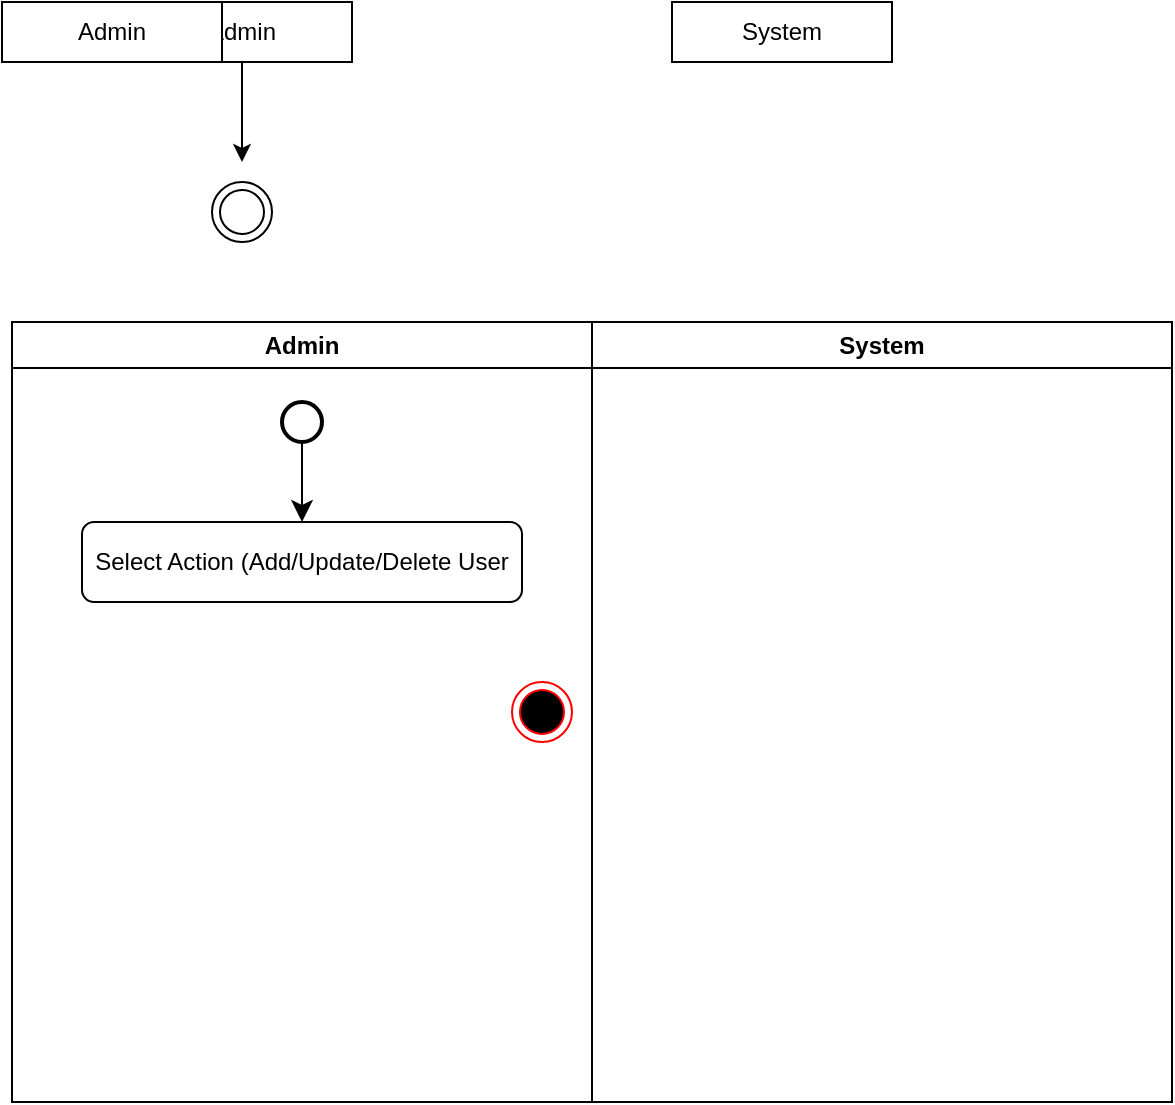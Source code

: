 <mxfile version="26.2.14">
  <diagram name="Page-1" id="smAVL36OgFzz2g1aztnR">
    <mxGraphModel dx="925" dy="607" grid="1" gridSize="10" guides="1" tooltips="1" connect="1" arrows="1" fold="1" page="1" pageScale="1" pageWidth="850" pageHeight="1100" math="0" shadow="0">
      <root>
        <mxCell id="0" />
        <mxCell id="1" parent="0" />
        <mxCell id="V2Rdgbi4u1NGDS27lLpa-4" value="" style="edgeStyle=orthogonalEdgeStyle;rounded=0;orthogonalLoop=1;jettySize=auto;html=1;" edge="1" parent="1" source="V2Rdgbi4u1NGDS27lLpa-1">
          <mxGeometry relative="1" as="geometry">
            <mxPoint x="305" y="170" as="targetPoint" />
          </mxGeometry>
        </mxCell>
        <mxCell id="V2Rdgbi4u1NGDS27lLpa-13" style="edgeStyle=none;curved=1;rounded=0;orthogonalLoop=1;jettySize=auto;html=1;exitX=0;exitY=0.5;exitDx=0;exitDy=0;fontSize=12;startSize=8;endSize=8;" edge="1" parent="1" source="V2Rdgbi4u1NGDS27lLpa-1" target="V2Rdgbi4u1NGDS27lLpa-12">
          <mxGeometry relative="1" as="geometry" />
        </mxCell>
        <mxCell id="V2Rdgbi4u1NGDS27lLpa-1" value="Admin" style="rounded=0;whiteSpace=wrap;html=1;" vertex="1" parent="1">
          <mxGeometry x="250" y="90" width="110" height="30" as="geometry" />
        </mxCell>
        <mxCell id="V2Rdgbi4u1NGDS27lLpa-2" value="System" style="rounded=0;whiteSpace=wrap;html=1;" vertex="1" parent="1">
          <mxGeometry x="520" y="90" width="110" height="30" as="geometry" />
        </mxCell>
        <mxCell id="V2Rdgbi4u1NGDS27lLpa-8" value="Admin" style="swimlane;whiteSpace=wrap;html=1;startSize=23;" vertex="1" parent="1">
          <mxGeometry x="190" y="250" width="290" height="390" as="geometry" />
        </mxCell>
        <mxCell id="V2Rdgbi4u1NGDS27lLpa-7" value="Select Action (Add/Update/Delete User" style="rounded=1;whiteSpace=wrap;html=1;" vertex="1" parent="V2Rdgbi4u1NGDS27lLpa-8">
          <mxGeometry x="35" y="100" width="220" height="40" as="geometry" />
        </mxCell>
        <mxCell id="V2Rdgbi4u1NGDS27lLpa-15" value="" style="strokeWidth=2;html=1;shape=mxgraph.flowchart.start_2;whiteSpace=wrap;" vertex="1" parent="V2Rdgbi4u1NGDS27lLpa-8">
          <mxGeometry x="135" y="40" width="20" height="20" as="geometry" />
        </mxCell>
        <mxCell id="V2Rdgbi4u1NGDS27lLpa-16" value="" style="endArrow=classic;html=1;rounded=0;fontSize=12;startSize=8;endSize=8;curved=1;exitX=0.5;exitY=1;exitDx=0;exitDy=0;exitPerimeter=0;entryX=0.5;entryY=0;entryDx=0;entryDy=0;" edge="1" parent="V2Rdgbi4u1NGDS27lLpa-8" source="V2Rdgbi4u1NGDS27lLpa-15" target="V2Rdgbi4u1NGDS27lLpa-7">
          <mxGeometry width="50" height="50" relative="1" as="geometry">
            <mxPoint x="240" y="220" as="sourcePoint" />
            <mxPoint x="290" y="170" as="targetPoint" />
          </mxGeometry>
        </mxCell>
        <mxCell id="V2Rdgbi4u1NGDS27lLpa-9" value="System" style="swimlane;whiteSpace=wrap;html=1;startSize=23;" vertex="1" parent="1">
          <mxGeometry x="480" y="250" width="290" height="390" as="geometry" />
        </mxCell>
        <mxCell id="V2Rdgbi4u1NGDS27lLpa-11" value="" style="ellipse;shape=doubleEllipse;whiteSpace=wrap;html=1;aspect=fixed;" vertex="1" parent="1">
          <mxGeometry x="290" y="180" width="30" height="30" as="geometry" />
        </mxCell>
        <mxCell id="V2Rdgbi4u1NGDS27lLpa-12" value="Admin" style="rounded=0;whiteSpace=wrap;html=1;" vertex="1" parent="1">
          <mxGeometry x="185" y="90" width="110" height="30" as="geometry" />
        </mxCell>
        <mxCell id="V2Rdgbi4u1NGDS27lLpa-14" value="" style="ellipse;html=1;shape=endState;fillColor=#000000;strokeColor=#ff0000;" vertex="1" parent="1">
          <mxGeometry x="440" y="430" width="30" height="30" as="geometry" />
        </mxCell>
      </root>
    </mxGraphModel>
  </diagram>
</mxfile>
